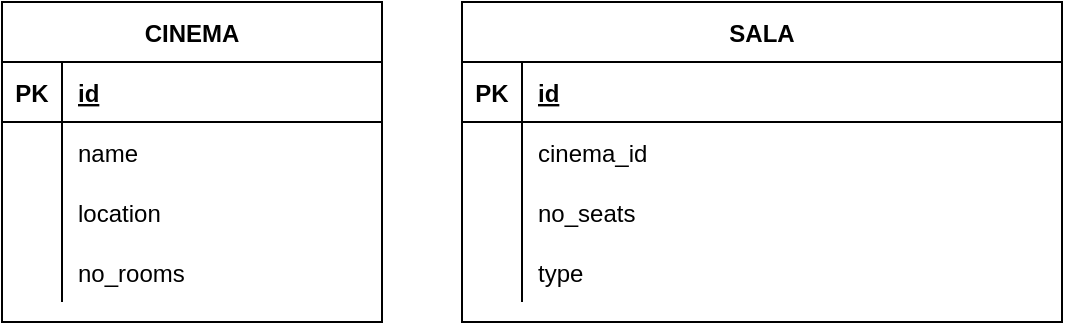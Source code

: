 <mxfile version="14.5.6" type="github">
  <diagram id="C5RBs43oDa-KdzZeNtuy" name="Page-1">
    <mxGraphModel dx="1422" dy="762" grid="1" gridSize="10" guides="1" tooltips="1" connect="1" arrows="1" fold="1" page="1" pageScale="1" pageWidth="827" pageHeight="1169" math="0" shadow="0">
      <root>
        <mxCell id="WIyWlLk6GJQsqaUBKTNV-0" />
        <mxCell id="WIyWlLk6GJQsqaUBKTNV-1" parent="WIyWlLk6GJQsqaUBKTNV-0" />
        <mxCell id="NUodg-8Ih7Tdwm7rFsl7-0" value="CINEMA" style="shape=table;startSize=30;container=1;collapsible=1;childLayout=tableLayout;fixedRows=1;rowLines=0;fontStyle=1;align=center;resizeLast=1;" vertex="1" parent="WIyWlLk6GJQsqaUBKTNV-1">
          <mxGeometry x="150" y="300" width="190" height="160" as="geometry" />
        </mxCell>
        <mxCell id="NUodg-8Ih7Tdwm7rFsl7-1" value="" style="shape=partialRectangle;collapsible=0;dropTarget=0;pointerEvents=0;fillColor=none;points=[[0,0.5],[1,0.5]];portConstraint=eastwest;top=0;left=0;right=0;bottom=1;" vertex="1" parent="NUodg-8Ih7Tdwm7rFsl7-0">
          <mxGeometry y="30" width="190" height="30" as="geometry" />
        </mxCell>
        <mxCell id="NUodg-8Ih7Tdwm7rFsl7-2" value="PK" style="shape=partialRectangle;overflow=hidden;connectable=0;fillColor=none;top=0;left=0;bottom=0;right=0;fontStyle=1;" vertex="1" parent="NUodg-8Ih7Tdwm7rFsl7-1">
          <mxGeometry width="30" height="30" as="geometry" />
        </mxCell>
        <mxCell id="NUodg-8Ih7Tdwm7rFsl7-3" value="id" style="shape=partialRectangle;overflow=hidden;connectable=0;fillColor=none;top=0;left=0;bottom=0;right=0;align=left;spacingLeft=6;fontStyle=5;" vertex="1" parent="NUodg-8Ih7Tdwm7rFsl7-1">
          <mxGeometry x="30" width="160" height="30" as="geometry" />
        </mxCell>
        <mxCell id="NUodg-8Ih7Tdwm7rFsl7-4" value="" style="shape=partialRectangle;collapsible=0;dropTarget=0;pointerEvents=0;fillColor=none;points=[[0,0.5],[1,0.5]];portConstraint=eastwest;top=0;left=0;right=0;bottom=0;" vertex="1" parent="NUodg-8Ih7Tdwm7rFsl7-0">
          <mxGeometry y="60" width="190" height="30" as="geometry" />
        </mxCell>
        <mxCell id="NUodg-8Ih7Tdwm7rFsl7-5" value="" style="shape=partialRectangle;overflow=hidden;connectable=0;fillColor=none;top=0;left=0;bottom=0;right=0;" vertex="1" parent="NUodg-8Ih7Tdwm7rFsl7-4">
          <mxGeometry width="30" height="30" as="geometry" />
        </mxCell>
        <mxCell id="NUodg-8Ih7Tdwm7rFsl7-6" value="name" style="shape=partialRectangle;overflow=hidden;connectable=0;fillColor=none;top=0;left=0;bottom=0;right=0;align=left;spacingLeft=6;" vertex="1" parent="NUodg-8Ih7Tdwm7rFsl7-4">
          <mxGeometry x="30" width="160" height="30" as="geometry" />
        </mxCell>
        <mxCell id="NUodg-8Ih7Tdwm7rFsl7-7" value="" style="shape=partialRectangle;collapsible=0;dropTarget=0;pointerEvents=0;fillColor=none;points=[[0,0.5],[1,0.5]];portConstraint=eastwest;top=0;left=0;right=0;bottom=0;" vertex="1" parent="NUodg-8Ih7Tdwm7rFsl7-0">
          <mxGeometry y="90" width="190" height="30" as="geometry" />
        </mxCell>
        <mxCell id="NUodg-8Ih7Tdwm7rFsl7-8" value="" style="shape=partialRectangle;overflow=hidden;connectable=0;fillColor=none;top=0;left=0;bottom=0;right=0;" vertex="1" parent="NUodg-8Ih7Tdwm7rFsl7-7">
          <mxGeometry width="30" height="30" as="geometry" />
        </mxCell>
        <mxCell id="NUodg-8Ih7Tdwm7rFsl7-9" value="location" style="shape=partialRectangle;overflow=hidden;connectable=0;fillColor=none;top=0;left=0;bottom=0;right=0;align=left;spacingLeft=6;" vertex="1" parent="NUodg-8Ih7Tdwm7rFsl7-7">
          <mxGeometry x="30" width="160" height="30" as="geometry" />
        </mxCell>
        <mxCell id="NUodg-8Ih7Tdwm7rFsl7-10" value="" style="shape=partialRectangle;collapsible=0;dropTarget=0;pointerEvents=0;fillColor=none;points=[[0,0.5],[1,0.5]];portConstraint=eastwest;top=0;left=0;right=0;bottom=0;" vertex="1" parent="NUodg-8Ih7Tdwm7rFsl7-0">
          <mxGeometry y="120" width="190" height="30" as="geometry" />
        </mxCell>
        <mxCell id="NUodg-8Ih7Tdwm7rFsl7-11" value="" style="shape=partialRectangle;overflow=hidden;connectable=0;fillColor=none;top=0;left=0;bottom=0;right=0;" vertex="1" parent="NUodg-8Ih7Tdwm7rFsl7-10">
          <mxGeometry width="30" height="30" as="geometry" />
        </mxCell>
        <mxCell id="NUodg-8Ih7Tdwm7rFsl7-12" value="no_rooms" style="shape=partialRectangle;overflow=hidden;connectable=0;fillColor=none;top=0;left=0;bottom=0;right=0;align=left;spacingLeft=6;" vertex="1" parent="NUodg-8Ih7Tdwm7rFsl7-10">
          <mxGeometry x="30" width="160" height="30" as="geometry" />
        </mxCell>
        <mxCell id="NUodg-8Ih7Tdwm7rFsl7-13" value="SALA" style="shape=table;startSize=30;container=1;collapsible=1;childLayout=tableLayout;fixedRows=1;rowLines=0;fontStyle=1;align=center;resizeLast=1;" vertex="1" parent="WIyWlLk6GJQsqaUBKTNV-1">
          <mxGeometry x="380" y="300" width="300" height="160" as="geometry" />
        </mxCell>
        <mxCell id="NUodg-8Ih7Tdwm7rFsl7-14" value="" style="shape=partialRectangle;collapsible=0;dropTarget=0;pointerEvents=0;fillColor=none;points=[[0,0.5],[1,0.5]];portConstraint=eastwest;top=0;left=0;right=0;bottom=1;" vertex="1" parent="NUodg-8Ih7Tdwm7rFsl7-13">
          <mxGeometry y="30" width="300" height="30" as="geometry" />
        </mxCell>
        <mxCell id="NUodg-8Ih7Tdwm7rFsl7-15" value="PK" style="shape=partialRectangle;overflow=hidden;connectable=0;fillColor=none;top=0;left=0;bottom=0;right=0;fontStyle=1;" vertex="1" parent="NUodg-8Ih7Tdwm7rFsl7-14">
          <mxGeometry width="30" height="30" as="geometry" />
        </mxCell>
        <mxCell id="NUodg-8Ih7Tdwm7rFsl7-16" value="id" style="shape=partialRectangle;overflow=hidden;connectable=0;fillColor=none;top=0;left=0;bottom=0;right=0;align=left;spacingLeft=6;fontStyle=5;" vertex="1" parent="NUodg-8Ih7Tdwm7rFsl7-14">
          <mxGeometry x="30" width="270" height="30" as="geometry" />
        </mxCell>
        <mxCell id="NUodg-8Ih7Tdwm7rFsl7-17" value="" style="shape=partialRectangle;collapsible=0;dropTarget=0;pointerEvents=0;fillColor=none;points=[[0,0.5],[1,0.5]];portConstraint=eastwest;top=0;left=0;right=0;bottom=0;" vertex="1" parent="NUodg-8Ih7Tdwm7rFsl7-13">
          <mxGeometry y="60" width="300" height="30" as="geometry" />
        </mxCell>
        <mxCell id="NUodg-8Ih7Tdwm7rFsl7-18" value="" style="shape=partialRectangle;overflow=hidden;connectable=0;fillColor=none;top=0;left=0;bottom=0;right=0;" vertex="1" parent="NUodg-8Ih7Tdwm7rFsl7-17">
          <mxGeometry width="30" height="30" as="geometry" />
        </mxCell>
        <mxCell id="NUodg-8Ih7Tdwm7rFsl7-19" value="cinema_id " style="shape=partialRectangle;overflow=hidden;connectable=0;fillColor=none;top=0;left=0;bottom=0;right=0;align=left;spacingLeft=6;" vertex="1" parent="NUodg-8Ih7Tdwm7rFsl7-17">
          <mxGeometry x="30" width="270" height="30" as="geometry" />
        </mxCell>
        <mxCell id="NUodg-8Ih7Tdwm7rFsl7-20" value="" style="shape=partialRectangle;collapsible=0;dropTarget=0;pointerEvents=0;fillColor=none;points=[[0,0.5],[1,0.5]];portConstraint=eastwest;top=0;left=0;right=0;bottom=0;" vertex="1" parent="NUodg-8Ih7Tdwm7rFsl7-13">
          <mxGeometry y="90" width="300" height="30" as="geometry" />
        </mxCell>
        <mxCell id="NUodg-8Ih7Tdwm7rFsl7-21" value="" style="shape=partialRectangle;overflow=hidden;connectable=0;fillColor=none;top=0;left=0;bottom=0;right=0;" vertex="1" parent="NUodg-8Ih7Tdwm7rFsl7-20">
          <mxGeometry width="30" height="30" as="geometry" />
        </mxCell>
        <mxCell id="NUodg-8Ih7Tdwm7rFsl7-22" value="no_seats" style="shape=partialRectangle;overflow=hidden;connectable=0;fillColor=none;top=0;left=0;bottom=0;right=0;align=left;spacingLeft=6;" vertex="1" parent="NUodg-8Ih7Tdwm7rFsl7-20">
          <mxGeometry x="30" width="270" height="30" as="geometry" />
        </mxCell>
        <mxCell id="NUodg-8Ih7Tdwm7rFsl7-23" value="" style="shape=partialRectangle;collapsible=0;dropTarget=0;pointerEvents=0;fillColor=none;points=[[0,0.5],[1,0.5]];portConstraint=eastwest;top=0;left=0;right=0;bottom=0;" vertex="1" parent="NUodg-8Ih7Tdwm7rFsl7-13">
          <mxGeometry y="120" width="300" height="30" as="geometry" />
        </mxCell>
        <mxCell id="NUodg-8Ih7Tdwm7rFsl7-24" value="" style="shape=partialRectangle;overflow=hidden;connectable=0;fillColor=none;top=0;left=0;bottom=0;right=0;" vertex="1" parent="NUodg-8Ih7Tdwm7rFsl7-23">
          <mxGeometry width="30" height="30" as="geometry" />
        </mxCell>
        <mxCell id="NUodg-8Ih7Tdwm7rFsl7-25" value="type" style="shape=partialRectangle;overflow=hidden;connectable=0;fillColor=none;top=0;left=0;bottom=0;right=0;align=left;spacingLeft=6;" vertex="1" parent="NUodg-8Ih7Tdwm7rFsl7-23">
          <mxGeometry x="30" width="270" height="30" as="geometry" />
        </mxCell>
      </root>
    </mxGraphModel>
  </diagram>
</mxfile>
